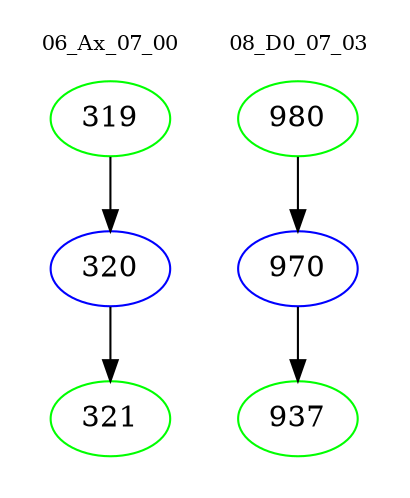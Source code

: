 digraph{
subgraph cluster_0 {
color = white
label = "06_Ax_07_00";
fontsize=10;
T0_319 [label="319", color="green"]
T0_319 -> T0_320 [color="black"]
T0_320 [label="320", color="blue"]
T0_320 -> T0_321 [color="black"]
T0_321 [label="321", color="green"]
}
subgraph cluster_1 {
color = white
label = "08_D0_07_03";
fontsize=10;
T1_980 [label="980", color="green"]
T1_980 -> T1_970 [color="black"]
T1_970 [label="970", color="blue"]
T1_970 -> T1_937 [color="black"]
T1_937 [label="937", color="green"]
}
}
